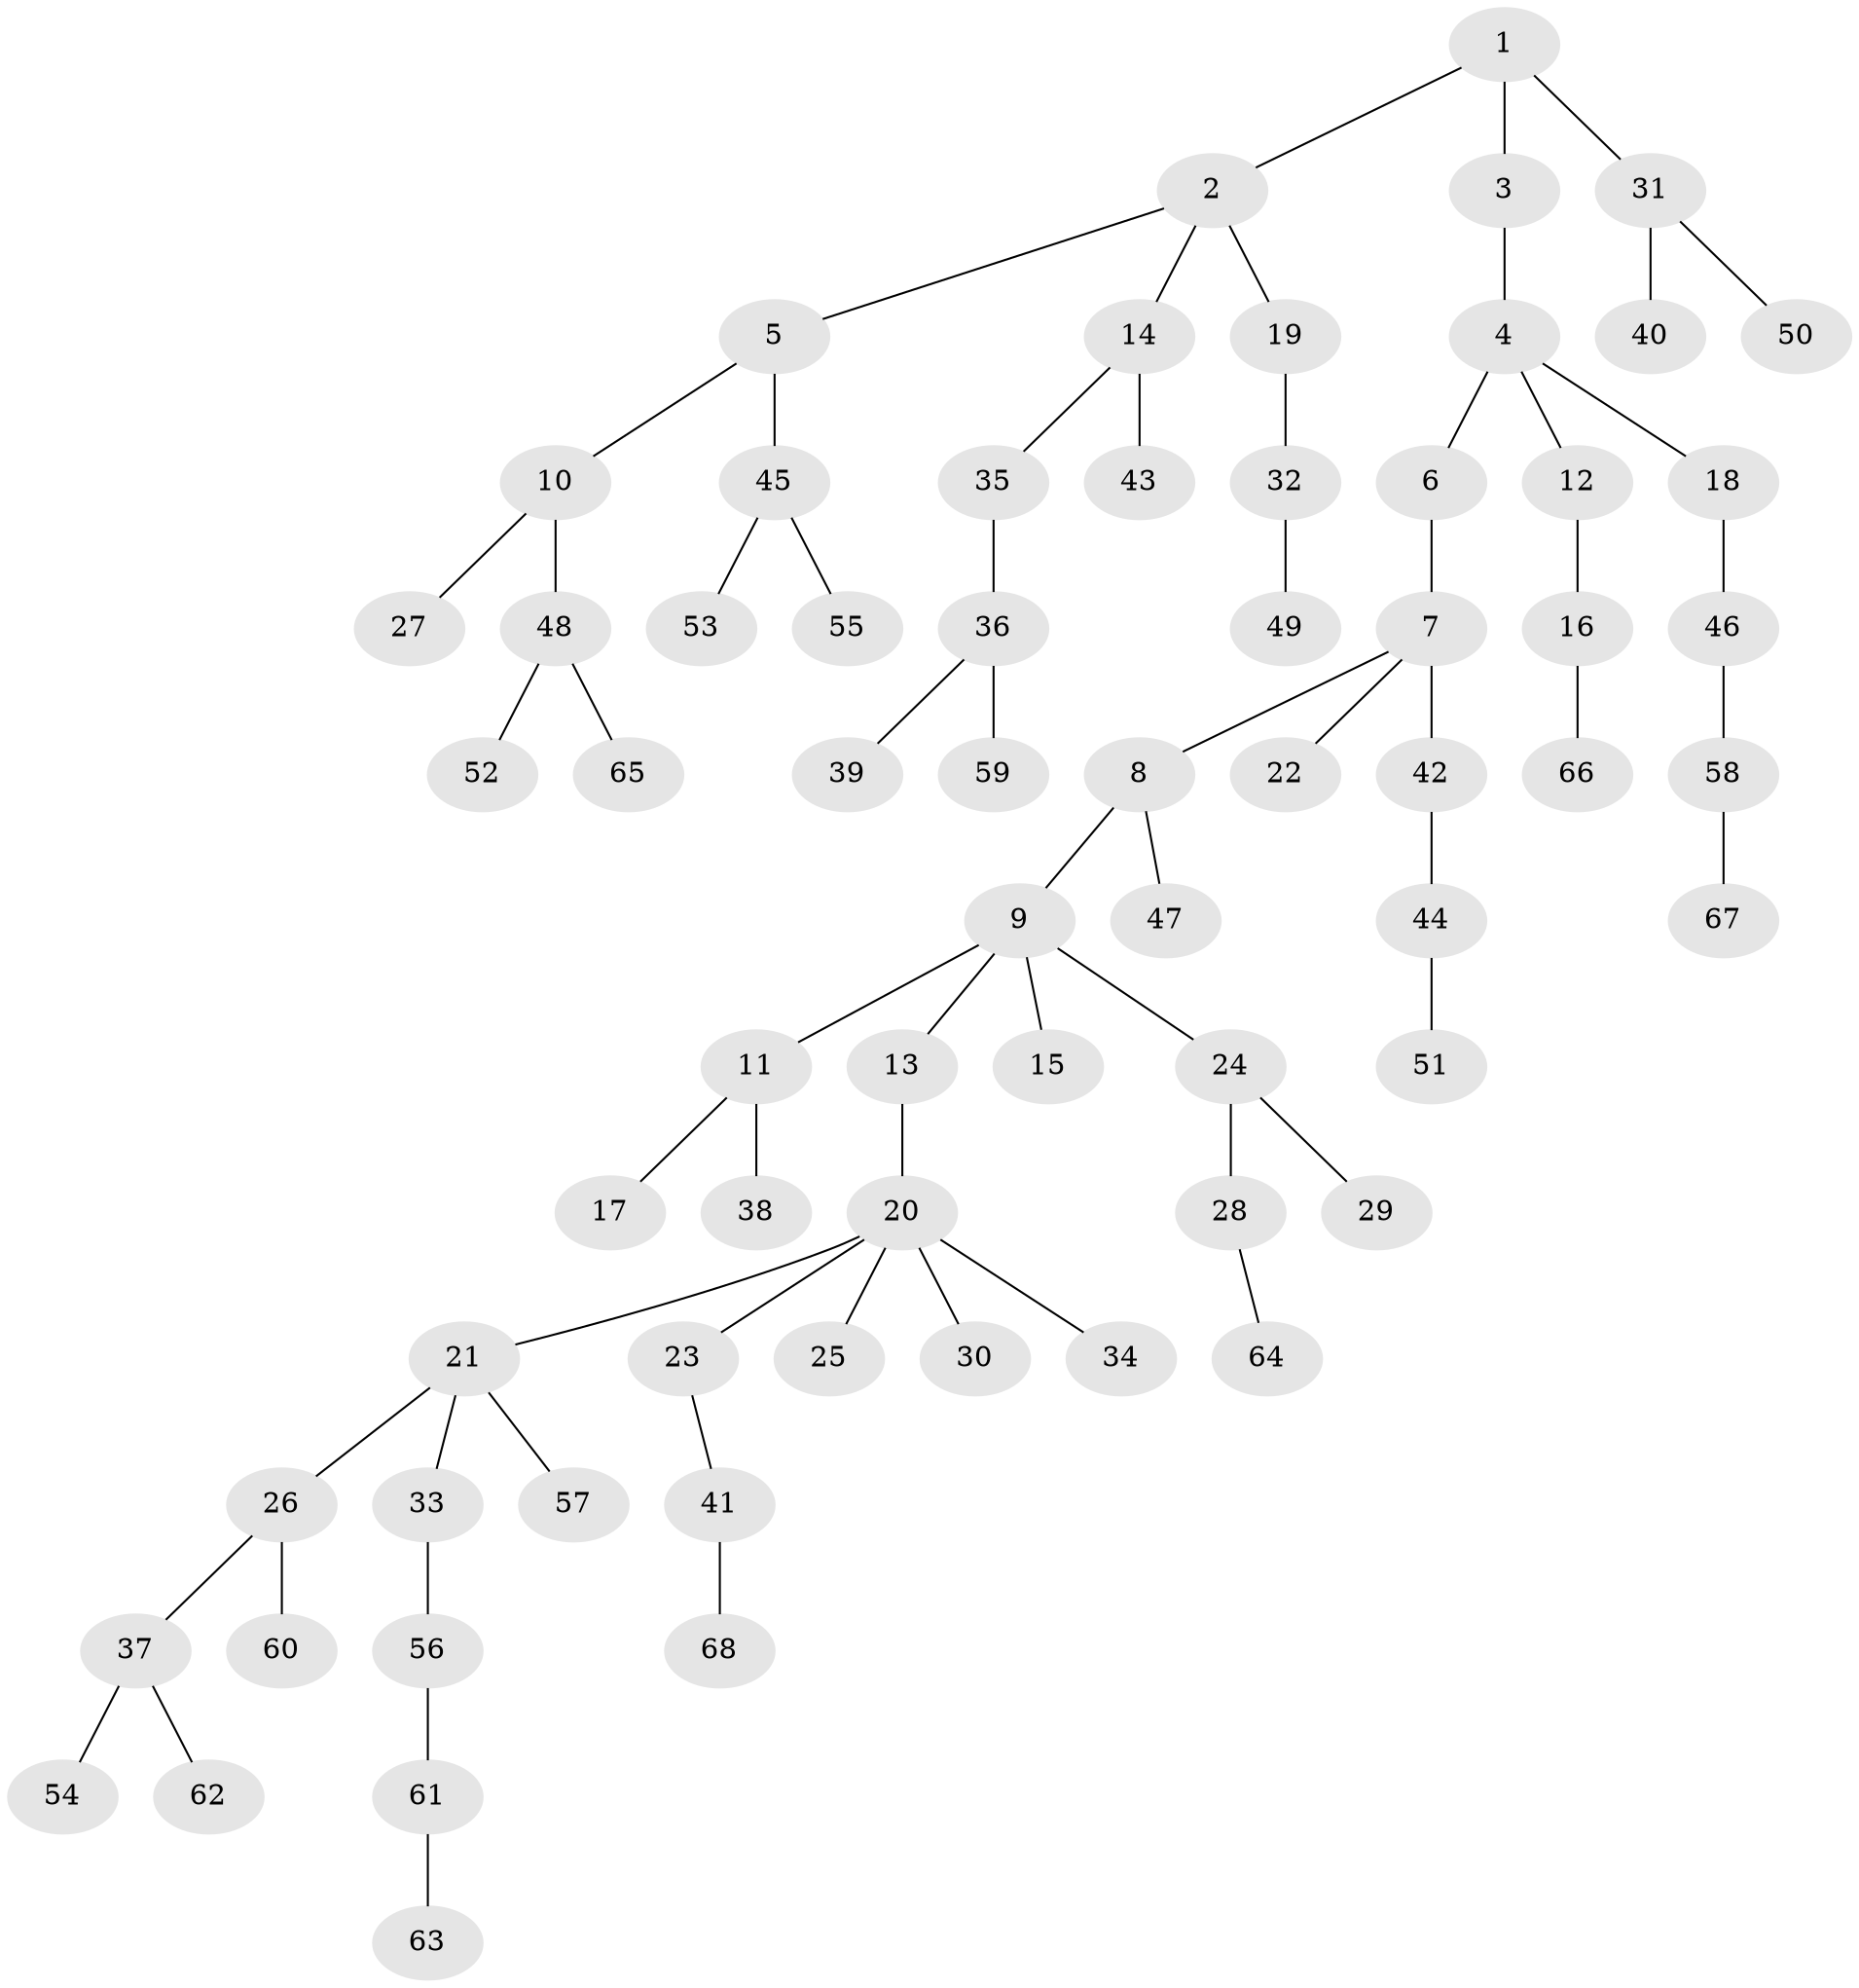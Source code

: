 // coarse degree distribution, {3: 0.0975609756097561, 4: 0.07317073170731707, 2: 0.43902439024390244, 1: 0.36585365853658536, 5: 0.024390243902439025}
// Generated by graph-tools (version 1.1) at 2025/51/03/04/25 22:51:35]
// undirected, 68 vertices, 67 edges
graph export_dot {
  node [color=gray90,style=filled];
  1;
  2;
  3;
  4;
  5;
  6;
  7;
  8;
  9;
  10;
  11;
  12;
  13;
  14;
  15;
  16;
  17;
  18;
  19;
  20;
  21;
  22;
  23;
  24;
  25;
  26;
  27;
  28;
  29;
  30;
  31;
  32;
  33;
  34;
  35;
  36;
  37;
  38;
  39;
  40;
  41;
  42;
  43;
  44;
  45;
  46;
  47;
  48;
  49;
  50;
  51;
  52;
  53;
  54;
  55;
  56;
  57;
  58;
  59;
  60;
  61;
  62;
  63;
  64;
  65;
  66;
  67;
  68;
  1 -- 2;
  1 -- 3;
  1 -- 31;
  2 -- 5;
  2 -- 14;
  2 -- 19;
  3 -- 4;
  4 -- 6;
  4 -- 12;
  4 -- 18;
  5 -- 10;
  5 -- 45;
  6 -- 7;
  7 -- 8;
  7 -- 22;
  7 -- 42;
  8 -- 9;
  8 -- 47;
  9 -- 11;
  9 -- 13;
  9 -- 15;
  9 -- 24;
  10 -- 27;
  10 -- 48;
  11 -- 17;
  11 -- 38;
  12 -- 16;
  13 -- 20;
  14 -- 35;
  14 -- 43;
  16 -- 66;
  18 -- 46;
  19 -- 32;
  20 -- 21;
  20 -- 23;
  20 -- 25;
  20 -- 30;
  20 -- 34;
  21 -- 26;
  21 -- 33;
  21 -- 57;
  23 -- 41;
  24 -- 28;
  24 -- 29;
  26 -- 37;
  26 -- 60;
  28 -- 64;
  31 -- 40;
  31 -- 50;
  32 -- 49;
  33 -- 56;
  35 -- 36;
  36 -- 39;
  36 -- 59;
  37 -- 54;
  37 -- 62;
  41 -- 68;
  42 -- 44;
  44 -- 51;
  45 -- 53;
  45 -- 55;
  46 -- 58;
  48 -- 52;
  48 -- 65;
  56 -- 61;
  58 -- 67;
  61 -- 63;
}
